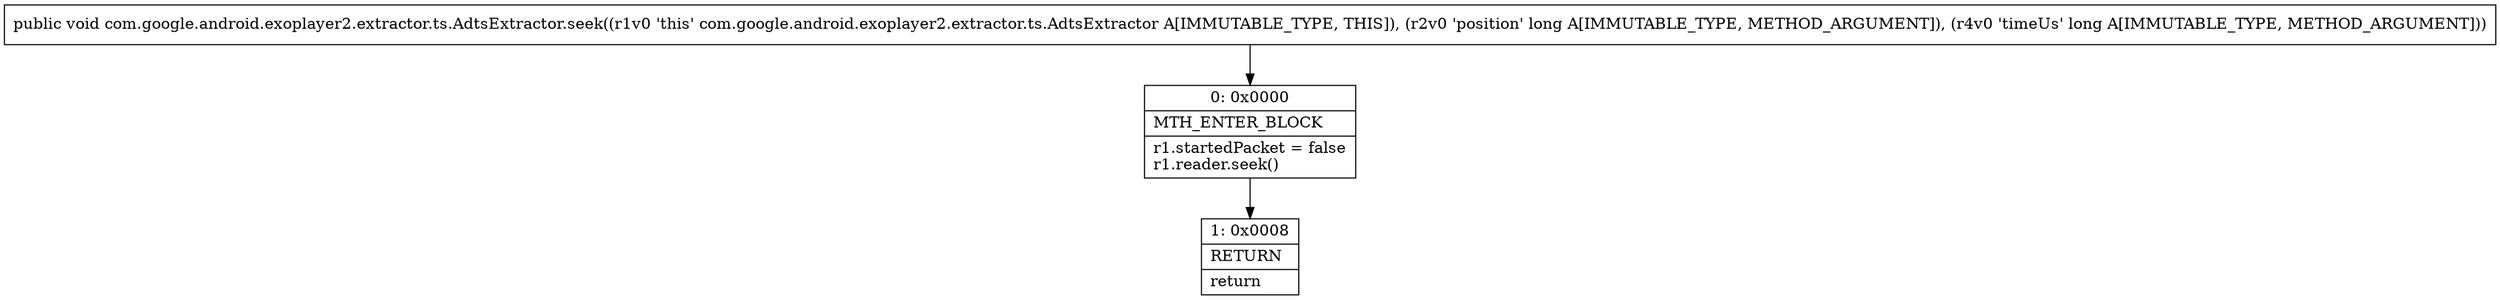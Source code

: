 digraph "CFG forcom.google.android.exoplayer2.extractor.ts.AdtsExtractor.seek(JJ)V" {
Node_0 [shape=record,label="{0\:\ 0x0000|MTH_ENTER_BLOCK\l|r1.startedPacket = false\lr1.reader.seek()\l}"];
Node_1 [shape=record,label="{1\:\ 0x0008|RETURN\l|return\l}"];
MethodNode[shape=record,label="{public void com.google.android.exoplayer2.extractor.ts.AdtsExtractor.seek((r1v0 'this' com.google.android.exoplayer2.extractor.ts.AdtsExtractor A[IMMUTABLE_TYPE, THIS]), (r2v0 'position' long A[IMMUTABLE_TYPE, METHOD_ARGUMENT]), (r4v0 'timeUs' long A[IMMUTABLE_TYPE, METHOD_ARGUMENT])) }"];
MethodNode -> Node_0;
Node_0 -> Node_1;
}

